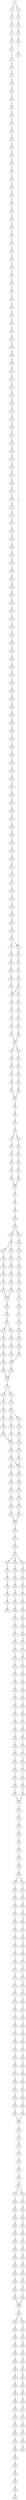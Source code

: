 strict digraph  {
	S0 -> S1 [ label = T ];
	S0 -> S2 [ label = T ];
	S1 -> S3 [ label = C ];
	S2 -> S4 [ label = C ];
	S3 -> S5 [ label = T ];
	S4 -> S6 [ label = T ];
	S5 -> S7 [ label = C ];
	S6 -> S8 [ label = G ];
	S7 -> S9 [ label = A ];
	S8 -> S10 [ label = T ];
	S9 -> S11 [ label = T ];
	S10 -> S12 [ label = C ];
	S11 -> S13 [ label = C ];
	S12 -> S14 [ label = C ];
	S13 -> S15 [ label = T ];
	S14 -> S16 [ label = A ];
	S15 -> S17 [ label = C ];
	S16 -> S18 [ label = A ];
	S17 -> S19 [ label = G ];
	S18 -> S20 [ label = C ];
	S19 -> S21 [ label = A ];
	S20 -> S22 [ label = C ];
	S21 -> S23 [ label = C ];
	S22 -> S24 [ label = A ];
	S23 -> S25 [ label = T ];
	S24 -> S26 [ label = G ];
	S24 -> S27 [ label = C ];
	S25 -> S28 [ label = C ];
	S26 -> S29 [ label = T ];
	S27 -> S30 [ label = T ];
	S28 -> S31 [ label = G ];
	S29 -> S32 [ label = C ];
	S30 -> S33 [ label = C ];
	S31 -> S34 [ label = G ];
	S32 -> S35 [ label = C ];
	S33 -> S36 [ label = C ];
	S34 -> S37 [ label = T ];
	S35 -> S38 [ label = T ];
	S36 -> S39 [ label = T ];
	S37 -> S40 [ label = G ];
	S38 -> S41 [ label = T ];
	S39 -> S42 [ label = T ];
	S40 -> S43 [ label = T ];
	S41 -> S44 [ label = C ];
	S42 -> S44 [ label = C ];
	S43 -> S45 [ label = G ];
	S44 -> S46 [ label = A ];
	S44 -> S47 [ label = C ];
	S45 -> S48 [ label = T ];
	S46 -> S49 [ label = T ];
	S47 -> S50 [ label = T ];
	S48 -> S51 [ label = T ];
	S49 -> S52 [ label = C ];
	S50 -> S53 [ label = C ];
	S51 -> S54 [ label = G ];
	S52 -> S55 [ label = A ];
	S53 -> S56 [ label = A ];
	S54 -> S57 [ label = G ];
	S55 -> S58 [ label = T ];
	S56 -> S59 [ label = T ];
	S57 -> S60 [ label = T ];
	S58 -> S61 [ label = G ];
	S59 -> S62 [ label = G ];
	S60 -> S63 [ label = A ];
	S61 -> S64 [ label = T ];
	S62 -> S64 [ label = T ];
	S63 -> S65 [ label = C ];
	S64 -> S66 [ label = A ];
	S65 -> S67 [ label = T ];
	S66 -> S68 [ label = C ];
	S67 -> S69 [ label = T ];
	S68 -> S70 [ label = C ];
	S69 -> S71 [ label = T ];
	S70 -> S72 [ label = C ];
	S71 -> S73 [ label = C ];
	S72 -> S74 [ label = G ];
	S72 -> S75 [ label = C ];
	S73 -> S76 [ label = C ];
	S74 -> S77 [ label = C ];
	S75 -> S78 [ label = C ];
	S76 -> S79 [ label = T ];
	S77 -> S80 [ label = A ];
	S78 -> S81 [ label = A ];
	S79 -> S82 [ label = C ];
	S80 -> S83 [ label = C ];
	S81 -> S84 [ label = C ];
	S82 -> S85 [ label = T ];
	S83 -> S86 [ label = A ];
	S84 -> S87 [ label = A ];
	S85 -> S88 [ label = A ];
	S86 -> S89 [ label = C ];
	S87 -> S90 [ label = C ];
	S88 -> S91 [ label = T ];
	S89 -> S92 [ label = C ];
	S90 -> S92 [ label = C ];
	S91 -> S93 [ label = C ];
	S92 -> S94 [ label = T ];
	S93 -> S95 [ label = A ];
	S94 -> S96 [ label = C ];
	S95 -> S97 [ label = A ];
	S96 -> S98 [ label = C ];
	S97 -> S99 [ label = G ];
	S98 -> S100 [ label = A ];
	S99 -> S101 [ label = A ];
	S100 -> S102 [ label = C ];
	S101 -> S103 [ label = C ];
	S102 -> S104 [ label = C ];
	S102 -> S105 [ label = T ];
	S103 -> S106 [ label = G ];
	S104 -> S107 [ label = G ];
	S105 -> S108 [ label = C ];
	S106 -> S109 [ label = G ];
	S107 -> S110 [ label = T ];
	S107 -> S111 [ label = A ];
	S108 -> S112 [ label = T ];
	S109 -> S113 [ label = A ];
	S110 -> S114 [ label = T ];
	S111 -> S115 [ label = T ];
	S112 -> S116 [ label = T ];
	S113 -> S117 [ label = G ];
	S114 -> S118 [ label = A ];
	S115 -> S119 [ label = A ];
	S116 -> S120 [ label = A ];
	S117 -> S121 [ label = G ];
	S118 -> S122 [ label = A ];
	S119 -> S123 [ label = A ];
	S120 -> S124 [ label = G ];
	S121 -> S125 [ label = A ];
	S122 -> S126 [ label = G ];
	S123 -> S127 [ label = G ];
	S124 -> S128 [ label = A ];
	S125 -> S129 [ label = C ];
	S126 -> S130 [ label = T ];
	S127 -> S131 [ label = T ];
	S128 -> S132 [ label = C ];
	S129 -> S133 [ label = C ];
	S130 -> S134 [ label = G ];
	S131 -> S134 [ label = G ];
	S132 -> S135 [ label = G ];
	S133 -> S136 [ label = C ];
	S134 -> S137 [ label = G ];
	S135 -> S138 [ label = G ];
	S136 -> S139 [ label = C ];
	S137 -> S140 [ label = T ];
	S138 -> S141 [ label = G ];
	S139 -> S142 [ label = T ];
	S140 -> S143 [ label = A ];
	S141 -> S144 [ label = A ];
	S142 -> S145 [ label = C ];
	S143 -> S146 [ label = C ];
	S143 -> S147 [ label = T ];
	S144 -> S148 [ label = C ];
	S145 -> S149 [ label = C ];
	S146 -> S150 [ label = T ];
	S147 -> S151 [ label = T ];
	S148 -> S152 [ label = T ];
	S149 -> S153 [ label = G ];
	S150 -> S154 [ label = A ];
	S151 -> S155 [ label = A ];
	S152 -> S156 [ label = A ];
	S153 -> S157 [ label = G ];
	S154 -> S158 [ label = G ];
	S155 -> S159 [ label = G ];
	S156 -> S160 [ label = G ];
	S157 -> S161 [ label = T ];
	S158 -> S162 [ label = T ];
	S159 -> S163 [ label = T ];
	S160 -> S162 [ label = T ];
	S161 -> S164 [ label = T ];
	S162 -> S165 [ label = G ];
	S163 -> S166 [ label = G ];
	S164 -> S167 [ label = C ];
	S165 -> S168 [ label = G ];
	S166 -> S168 [ label = G ];
	S167 -> S169 [ label = C ];
	S168 -> S170 [ label = T ];
	S169 -> S171 [ label = A ];
	S170 -> S172 [ label = T ];
	S170 -> S173 [ label = C ];
	S171 -> S174 [ label = G ];
	S172 -> S175 [ label = G ];
	S173 -> S176 [ label = G ];
	S174 -> S177 [ label = T ];
	S175 -> S178 [ label = T ];
	S176 -> S179 [ label = T ];
	S177 -> S180 [ label = A ];
	S178 -> S181 [ label = C ];
	S179 -> S182 [ label = T ];
	S179 -> S183 [ label = C ];
	S180 -> S184 [ label = G ];
	S181 -> S185 [ label = C ];
	S182 -> S186 [ label = C ];
	S183 -> S187 [ label = C ];
	S184 -> S188 [ label = T ];
	S185 -> S189 [ label = T ];
	S186 -> S190 [ label = T ];
	S187 -> S191 [ label = T ];
	S188 -> S192 [ label = C ];
	S189 -> S193 [ label = A ];
	S190 -> S194 [ label = A ];
	S191 -> S193 [ label = A ];
	S192 -> S195 [ label = G ];
	S193 -> S196 [ label = C ];
	S194 -> S197 [ label = C ];
	S195 -> S198 [ label = T ];
	S196 -> S199 [ label = T ];
	S197 -> S200 [ label = T ];
	S198 -> S201 [ label = A ];
	S199 -> S202 [ label = G ];
	S199 -> S203 [ label = C ];
	S200 -> S202 [ label = G ];
	S201 -> S204 [ label = A ];
	S202 -> S205 [ label = A ];
	S203 -> S206 [ label = C ];
	S204 -> S207 [ label = A ];
	S205 -> S208 [ label = T ];
	S206 -> S209 [ label = T ];
	S207 -> S210 [ label = A ];
	S208 -> S211 [ label = C ];
	S209 -> S212 [ label = C ];
	S210 -> S213 [ label = C ];
	S211 -> S214 [ label = C ];
	S212 -> S215 [ label = C ];
	S213 -> S216 [ label = C ];
	S214 -> S217 [ label = A ];
	S215 -> S218 [ label = A ];
	S216 -> S219 [ label = C ];
	S217 -> S220 [ label = A ];
	S218 -> S221 [ label = A ];
	S219 -> S222 [ label = G ];
	S220 -> S223 [ label = G ];
	S221 -> S223 [ label = G ];
	S222 -> S224 [ label = T ];
	S223 -> S225 [ label = G ];
	S224 -> S226 [ label = G ];
	S225 -> S227 [ label = G ];
	S226 -> S228 [ label = T ];
	S227 -> S229 [ label = G ];
	S228 -> S230 [ label = C ];
	S229 -> S231 [ label = T ];
	S230 -> S232 [ label = A ];
	S231 -> S233 [ label = A ];
	S231 -> S234 [ label = G ];
	S231 -> S235 [ label = C ];
	S232 -> S236 [ label = C ];
	S233 -> S237 [ label = G ];
	S234 -> S238 [ label = G ];
	S235 -> S239 [ label = G ];
	S236 -> S240 [ label = T ];
	S237 -> S241 [ label = T ];
	S238 -> S242 [ label = T ];
	S239 -> S243 [ label = T ];
	S240 -> S244 [ label = G ];
	S241 -> S245 [ label = G ];
	S242 -> S246 [ label = G ];
	S243 -> S247 [ label = G ];
	S244 -> S248 [ label = G ];
	S245 -> S249 [ label = C ];
	S246 -> S250 [ label = A ];
	S247 -> S251 [ label = T ];
	S248 -> S252 [ label = T ];
	S249 -> S253 [ label = C ];
	S250 -> S254 [ label = C ];
	S251 -> S255 [ label = C ];
	S252 -> S256 [ label = A ];
	S253 -> S257 [ label = A ];
	S254 -> S258 [ label = A ];
	S255 -> S259 [ label = A ];
	S256 -> S260 [ label = C ];
	S258 -> S261 [ label = C ];
	S259 -> S262 [ label = C ];
	S260 -> S263 [ label = C ];
	S261 -> S264 [ label = T ];
	S262 -> S265 [ label = T ];
	S263 -> S266 [ label = T ];
	S264 -> S267 [ label = C ];
	S265 -> S268 [ label = C ];
	S266 -> S269 [ label = C ];
	S267 -> S270 [ label = A ];
	S268 -> S271 [ label = G ];
	S269 -> S272 [ label = T ];
	S270 -> S273 [ label = T ];
	S271 -> S274 [ label = T ];
	S272 -> S275 [ label = T ];
	S273 -> S276 [ label = G ];
	S274 -> S277 [ label = G ];
	S275 -> S278 [ label = G ];
	S276 -> S279 [ label = T ];
	S277 -> S280 [ label = T ];
	S278 -> S281 [ label = G ];
	S279 -> S282 [ label = A ];
	S280 -> S283 [ label = A ];
	S281 -> S284 [ label = T ];
	S282 -> S285 [ label = T ];
	S283 -> S286 [ label = T ];
	S284 -> S287 [ label = G ];
	S285 -> S288 [ label = C ];
	S286 -> S289 [ label = T ];
	S287 -> S290 [ label = T ];
	S288 -> S291 [ label = T ];
	S289 -> S292 [ label = T ];
	S290 -> S293 [ label = A ];
	S291 -> S294 [ label = A ];
	S292 -> S295 [ label = G ];
	S293 -> S296 [ label = T ];
	S294 -> S297 [ label = G ];
	S295 -> S298 [ label = G ];
	S296 -> S299 [ label = A ];
	S297 -> S300 [ label = T ];
	S298 -> S301 [ label = T ];
	S299 -> S302 [ label = T ];
	S300 -> S303 [ label = G ];
	S301 -> S304 [ label = G ];
	S302 -> S305 [ label = T ];
	S303 -> S306 [ label = A ];
	S304 -> S307 [ label = G ];
	S305 -> S308 [ label = T ];
	S306 -> S309 [ label = T ];
	S307 -> S310 [ label = T ];
	S308 -> S311 [ label = A ];
	S309 -> S312 [ label = T ];
	S310 -> S313 [ label = C ];
	S311 -> S314 [ label = T ];
	S312 -> S315 [ label = C ];
	S313 -> S316 [ label = C ];
	S314 -> S317 [ label = T ];
	S315 -> S318 [ label = T ];
	S316 -> S319 [ label = T ];
	S317 -> S320 [ label = T ];
	S318 -> S321 [ label = T ];
	S319 -> S322 [ label = T ];
	S320 -> S323 [ label = C ];
	S321 -> S324 [ label = C ];
	S322 -> S325 [ label = C ];
	S323 -> S326 [ label = C ];
	S324 -> S327 [ label = T ];
	S325 -> S328 [ label = T ];
	S326 -> S329 [ label = T ];
	S327 -> S330 [ label = A ];
	S328 -> S330 [ label = A ];
	S329 -> S331 [ label = G ];
	S330 -> S332 [ label = A ];
	S331 -> S333 [ label = T ];
	S332 -> S334 [ label = G ];
	S333 -> S335 [ label = C ];
	S334 -> S336 [ label = G ];
	S335 -> S337 [ label = T ];
	S335 -> S14 [ label = C ];
	S336 -> S338 [ label = T ];
	S337 -> S339 [ label = A ];
	S338 -> S340 [ label = T ];
	S339 -> S341 [ label = A ];
	S340 -> S342 [ label = T ];
	S341 -> S343 [ label = C ];
	S342 -> S344 [ label = C ];
	S343 -> S345 [ label = C ];
	S344 -> S346 [ label = T ];
	S345 -> S347 [ label = A ];
	S346 -> S348 [ label = C ];
	S347 -> S26 [ label = G ];
	S348 -> S349 [ label = C ];
	S348 -> S350 [ label = A ];
	S349 -> S351 [ label = C ];
	S350 -> S352 [ label = C ];
	S351 -> S353 [ label = C ];
	S352 -> S354 [ label = C ];
	S353 -> S355 [ label = C ];
	S354 -> S356 [ label = C ];
	S355 -> S357 [ label = T ];
	S356 -> S358 [ label = C ];
	S357 -> S359 [ label = A ];
	S358 -> S360 [ label = G ];
	S359 -> S361 [ label = C ];
	S360 -> S362 [ label = C ];
	S361 -> S363 [ label = A ];
	S362 -> S364 [ label = A ];
	S363 -> S365 [ label = G ];
	S364 -> S366 [ label = G ];
	S365 -> S367 [ label = A ];
	S366 -> S368 [ label = G ];
	S367 -> S369 [ label = T ];
	S368 -> S370 [ label = T ];
	S369 -> S371 [ label = C ];
	S370 -> S372 [ label = C ];
	S371 -> S373 [ label = G ];
	S372 -> S374 [ label = G ];
	S373 -> S375 [ label = T ];
	S374 -> S376 [ label = C ];
	S375 -> S377 [ label = G ];
	S376 -> S378 [ label = G ];
	S377 -> S379 [ label = A ];
	S378 -> S380 [ label = A ];
	S379 -> S381 [ label = C ];
	S380 -> S382 [ label = C ];
	S381 -> S383 [ label = C ];
	S382 -> S384 [ label = C ];
	S383 -> S385 [ label = A ];
	S384 -> S386 [ label = C ];
	S385 -> S387 [ label = C ];
	S386 -> S388 [ label = C ];
	S387 -> S389 [ label = G ];
	S388 -> S390 [ label = G ];
	S389 -> S391 [ label = T ];
	S390 -> S392 [ label = T ];
	S391 -> S393 [ label = A ];
	S392 -> S394 [ label = A ];
	S393 -> S395 [ label = C ];
	S394 -> S396 [ label = C ];
	S395 -> S397 [ label = T ];
	S396 -> S398 [ label = C ];
	S397 -> S399 [ label = C ];
	S398 -> S400 [ label = C ];
	S399 -> S401 [ label = C ];
	S400 -> S402 [ label = C ];
	S401 -> S403 [ label = T ];
	S402 -> S404 [ label = T ];
	S403 -> S405 [ label = T ];
	S404 -> S406 [ label = T ];
	S405 -> S407 [ label = C ];
	S406 -> S408 [ label = C ];
	S407 -> S409 [ label = C ];
	S408 -> S409 [ label = C ];
	S409 -> S410 [ label = G ];
	S410 -> S411 [ label = G ];
	S411 -> S412 [ label = G ];
	S412 -> S413 [ label = T ];
	S413 -> S414 [ label = A ];
	S414 -> S415 [ label = C ];
	S415 -> S416 [ label = T ];
	S416 -> S417 [ label = C ];
	S417 -> S418 [ label = C ];
	S417 -> S419 [ label = T ];
	S418 -> S420 [ label = T ];
	S419 -> S421 [ label = T ];
	S420 -> S422 [ label = C ];
	S421 -> S423 [ label = A ];
	S422 -> S424 [ label = C ];
	S423 -> S425 [ label = C ];
	S424 -> S426 [ label = T ];
	S425 -> S427 [ label = T ];
	S426 -> S428 [ label = T ];
	S427 -> S429 [ label = T ];
	S428 -> S430 [ label = G ];
	S429 -> S431 [ label = A ];
	S430 -> S432 [ label = C ];
	S431 -> S433 [ label = C ];
	S432 -> S434 [ label = A ];
	S433 -> S435 [ label = G ];
	S434 -> S436 [ label = A ];
	S435 -> S437 [ label = A ];
	S436 -> S438 [ label = C ];
	S437 -> S439 [ label = C ];
	S438 -> S440 [ label = A ];
	S439 -> S441 [ label = A ];
	S440 -> S442 [ label = G ];
	S441 -> S443 [ label = G ];
	S442 -> S444 [ label = T ];
	S443 -> S445 [ label = T ];
	S444 -> S446 [ label = G ];
	S445 -> S446 [ label = G ];
	S446 -> S447 [ label = C ];
	S447 -> S448 [ label = A ];
	S447 -> S449 [ label = T ];
	S448 -> S450 [ label = C ];
	S449 -> S451 [ label = C ];
	S450 -> S452 [ label = C ];
	S451 -> S453 [ label = C ];
	S452 -> S454 [ label = G ];
	S453 -> S455 [ label = G ];
	S454 -> S456 [ label = A ];
	S455 -> S457 [ label = A ];
	S456 -> S458 [ label = A ];
	S457 -> S459 [ label = C ];
	S458 -> S460 [ label = C ];
	S459 -> S461 [ label = C ];
	S460 -> S462 [ label = G ];
	S461 -> S463 [ label = G ];
	S462 -> S464 [ label = C ];
	S463 -> S465 [ label = C ];
	S464 -> S466 [ label = A ];
	S465 -> S467 [ label = A ];
	S466 -> S468 [ label = A ];
	S467 -> S469 [ label = A ];
	S468 -> S470 [ label = A ];
	S469 -> S471 [ label = C ];
	S470 -> S472 [ label = C ];
	S471 -> S473 [ label = C ];
	S472 -> S474 [ label = A ];
	S473 -> S475 [ label = T ];
	S474 -> S476 [ label = G ];
	S475 -> S477 [ label = G ];
	S476 -> S478 [ label = T ];
	S477 -> S479 [ label = T ];
	S478 -> S480 [ label = A ];
	S479 -> S481 [ label = A ];
	S480 -> S482 [ label = A ];
	S482 -> S483 [ label = A ];
	S483 -> S484 [ label = G ];
	S484 -> S485 [ label = A ];
	S485 -> S486 [ label = G ];
	S486 -> S487 [ label = G ];
}
